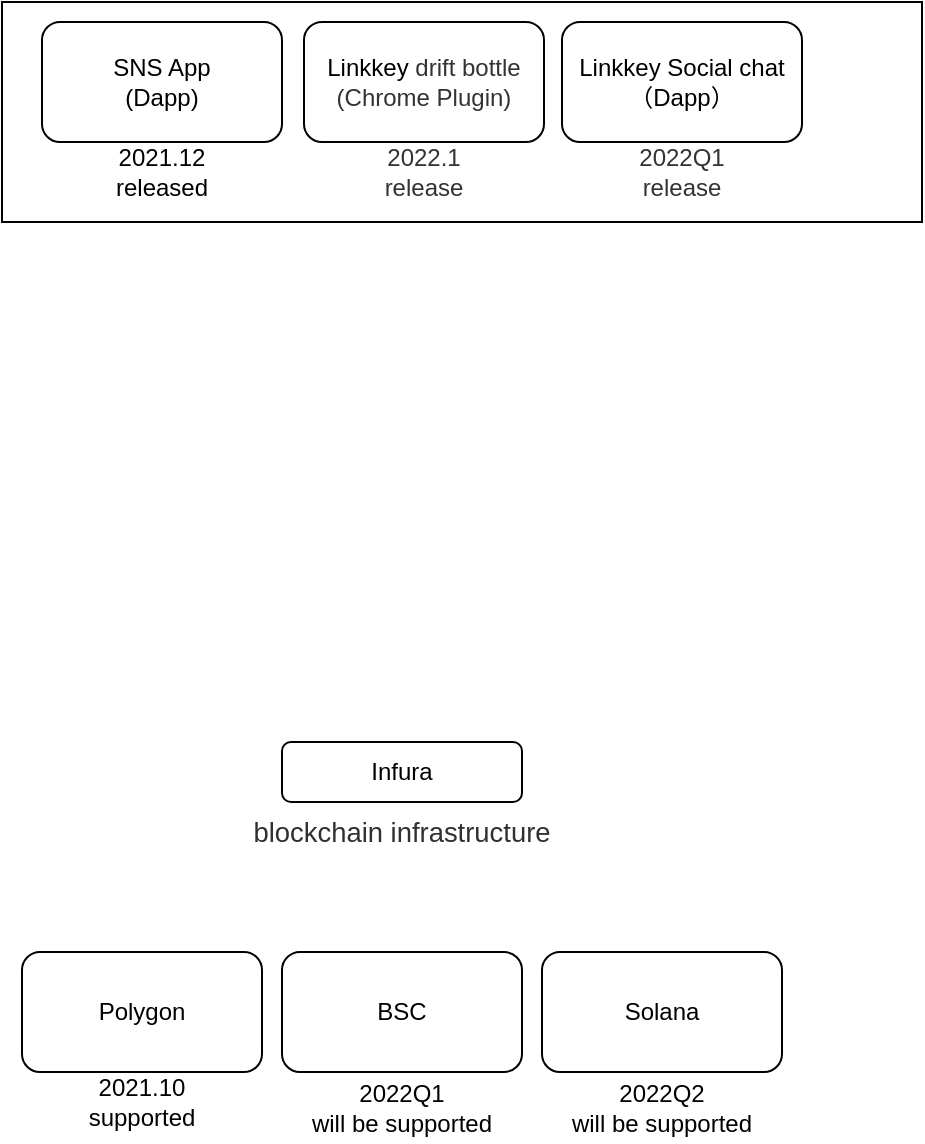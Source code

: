 <mxfile version="16.2.4" type="github">
  <diagram id="Sor_EF6UsAyW6L9dSWi5" name="Page-1">
    <mxGraphModel dx="1697" dy="928" grid="1" gridSize="10" guides="1" tooltips="1" connect="1" arrows="1" fold="1" page="1" pageScale="1" pageWidth="827" pageHeight="1169" math="0" shadow="0">
      <root>
        <mxCell id="0" />
        <mxCell id="1" parent="0" />
        <mxCell id="c1DZD8Wn5qckhRbWXPy8-6" value="" style="rounded=0;whiteSpace=wrap;html=1;" vertex="1" parent="1">
          <mxGeometry x="100" y="110" width="460" height="110" as="geometry" />
        </mxCell>
        <mxCell id="c1DZD8Wn5qckhRbWXPy8-1" value="Polygon" style="rounded=1;whiteSpace=wrap;html=1;" vertex="1" parent="1">
          <mxGeometry x="110" y="585" width="120" height="60" as="geometry" />
        </mxCell>
        <mxCell id="c1DZD8Wn5qckhRbWXPy8-2" value="BSC" style="rounded=1;whiteSpace=wrap;html=1;" vertex="1" parent="1">
          <mxGeometry x="240" y="585" width="120" height="60" as="geometry" />
        </mxCell>
        <mxCell id="c1DZD8Wn5qckhRbWXPy8-3" value="Solana" style="rounded=1;whiteSpace=wrap;html=1;" vertex="1" parent="1">
          <mxGeometry x="370" y="585" width="120" height="60" as="geometry" />
        </mxCell>
        <mxCell id="c1DZD8Wn5qckhRbWXPy8-4" value="Infura" style="rounded=1;whiteSpace=wrap;html=1;" vertex="1" parent="1">
          <mxGeometry x="240" y="480" width="120" height="30" as="geometry" />
        </mxCell>
        <mxCell id="c1DZD8Wn5qckhRbWXPy8-7" value="SNS App&lt;br&gt;(Dapp)" style="rounded=1;whiteSpace=wrap;html=1;" vertex="1" parent="1">
          <mxGeometry x="120" y="120" width="120" height="60" as="geometry" />
        </mxCell>
        <mxCell id="c1DZD8Wn5qckhRbWXPy8-9" value="&lt;font style=&quot;font-size: 12px&quot;&gt;Linkkey&amp;nbsp;&lt;span style=&quot;color: rgb(51 , 51 , 51) ; line-height: 12px ; text-align: left ; background-color: rgb(255 , 255 , 255)&quot;&gt;drift bottle&lt;br&gt;(Chrome Plugin)&lt;br&gt;&lt;/span&gt;&lt;/font&gt;" style="rounded=1;whiteSpace=wrap;html=1;" vertex="1" parent="1">
          <mxGeometry x="251" y="120" width="120" height="60" as="geometry" />
        </mxCell>
        <mxCell id="c1DZD8Wn5qckhRbWXPy8-11" value="&lt;font style=&quot;font-size: 12px&quot;&gt;&lt;font&gt;Linkkey&amp;nbsp;&lt;/font&gt;&lt;span style=&quot;line-height: 12px ; background-color: rgb(255 , 255 , 255)&quot;&gt;Social chat&lt;br&gt;（Dapp）&lt;br&gt;&lt;/span&gt;&lt;/font&gt;" style="rounded=1;whiteSpace=wrap;html=1;" vertex="1" parent="1">
          <mxGeometry x="380" y="120" width="120" height="60" as="geometry" />
        </mxCell>
        <mxCell id="c1DZD8Wn5qckhRbWXPy8-12" value="2021.12 released" style="text;html=1;strokeColor=none;fillColor=none;align=center;verticalAlign=middle;whiteSpace=wrap;rounded=0;fontSize=12;" vertex="1" parent="1">
          <mxGeometry x="150" y="180" width="60" height="30" as="geometry" />
        </mxCell>
        <mxCell id="c1DZD8Wn5qckhRbWXPy8-15" value="&lt;span style=&quot;color: rgb(51 , 51 , 51) ; text-align: left ; background-color: rgb(255 , 255 , 255)&quot;&gt;2022.1 release&lt;/span&gt;" style="text;html=1;strokeColor=none;fillColor=none;align=center;verticalAlign=middle;whiteSpace=wrap;rounded=0;fontSize=12;" vertex="1" parent="1">
          <mxGeometry x="281" y="180" width="60" height="30" as="geometry" />
        </mxCell>
        <mxCell id="c1DZD8Wn5qckhRbWXPy8-16" value="&lt;span style=&quot;color: rgb(51 , 51 , 51) ; text-align: left ; background-color: rgb(255 , 255 , 255)&quot;&gt;2022Q1 release&lt;/span&gt;" style="text;html=1;strokeColor=none;fillColor=none;align=center;verticalAlign=middle;whiteSpace=wrap;rounded=0;fontSize=12;" vertex="1" parent="1">
          <mxGeometry x="410" y="180" width="60" height="30" as="geometry" />
        </mxCell>
        <mxCell id="c1DZD8Wn5qckhRbWXPy8-18" value="2021.10&lt;br&gt;supported" style="text;html=1;strokeColor=none;fillColor=none;align=center;verticalAlign=middle;whiteSpace=wrap;rounded=0;fontSize=12;" vertex="1" parent="1">
          <mxGeometry x="140" y="645" width="60" height="30" as="geometry" />
        </mxCell>
        <mxCell id="c1DZD8Wn5qckhRbWXPy8-19" value="2022Q1&lt;br&gt;will be supported" style="text;html=1;strokeColor=none;fillColor=none;align=center;verticalAlign=middle;whiteSpace=wrap;rounded=0;fontSize=12;" vertex="1" parent="1">
          <mxGeometry x="235" y="645" width="130" height="35" as="geometry" />
        </mxCell>
        <mxCell id="c1DZD8Wn5qckhRbWXPy8-20" value="2022Q2&lt;br&gt;will be supported" style="text;html=1;strokeColor=none;fillColor=none;align=center;verticalAlign=middle;whiteSpace=wrap;rounded=0;fontSize=12;" vertex="1" parent="1">
          <mxGeometry x="365" y="645" width="130" height="35" as="geometry" />
        </mxCell>
        <mxCell id="c1DZD8Wn5qckhRbWXPy8-21" value="&lt;span style=&quot;color: rgb(46 , 48 , 51) ; font-family: &amp;#34;arial&amp;#34; , &amp;#34;microsoft yahei&amp;#34; , , , &amp;#34;malgun gothic&amp;#34; , &amp;#34;meiryo&amp;#34; , sans-serif ; font-size: 13.714px ; line-height: 17.991px ; background-color: rgb(255 , 255 , 255)&quot;&gt;blockchain infrastructure&lt;/span&gt;" style="text;html=1;strokeColor=none;fillColor=none;align=center;verticalAlign=middle;whiteSpace=wrap;rounded=0;fontSize=12;" vertex="1" parent="1">
          <mxGeometry x="215" y="510" width="170" height="30" as="geometry" />
        </mxCell>
      </root>
    </mxGraphModel>
  </diagram>
</mxfile>
